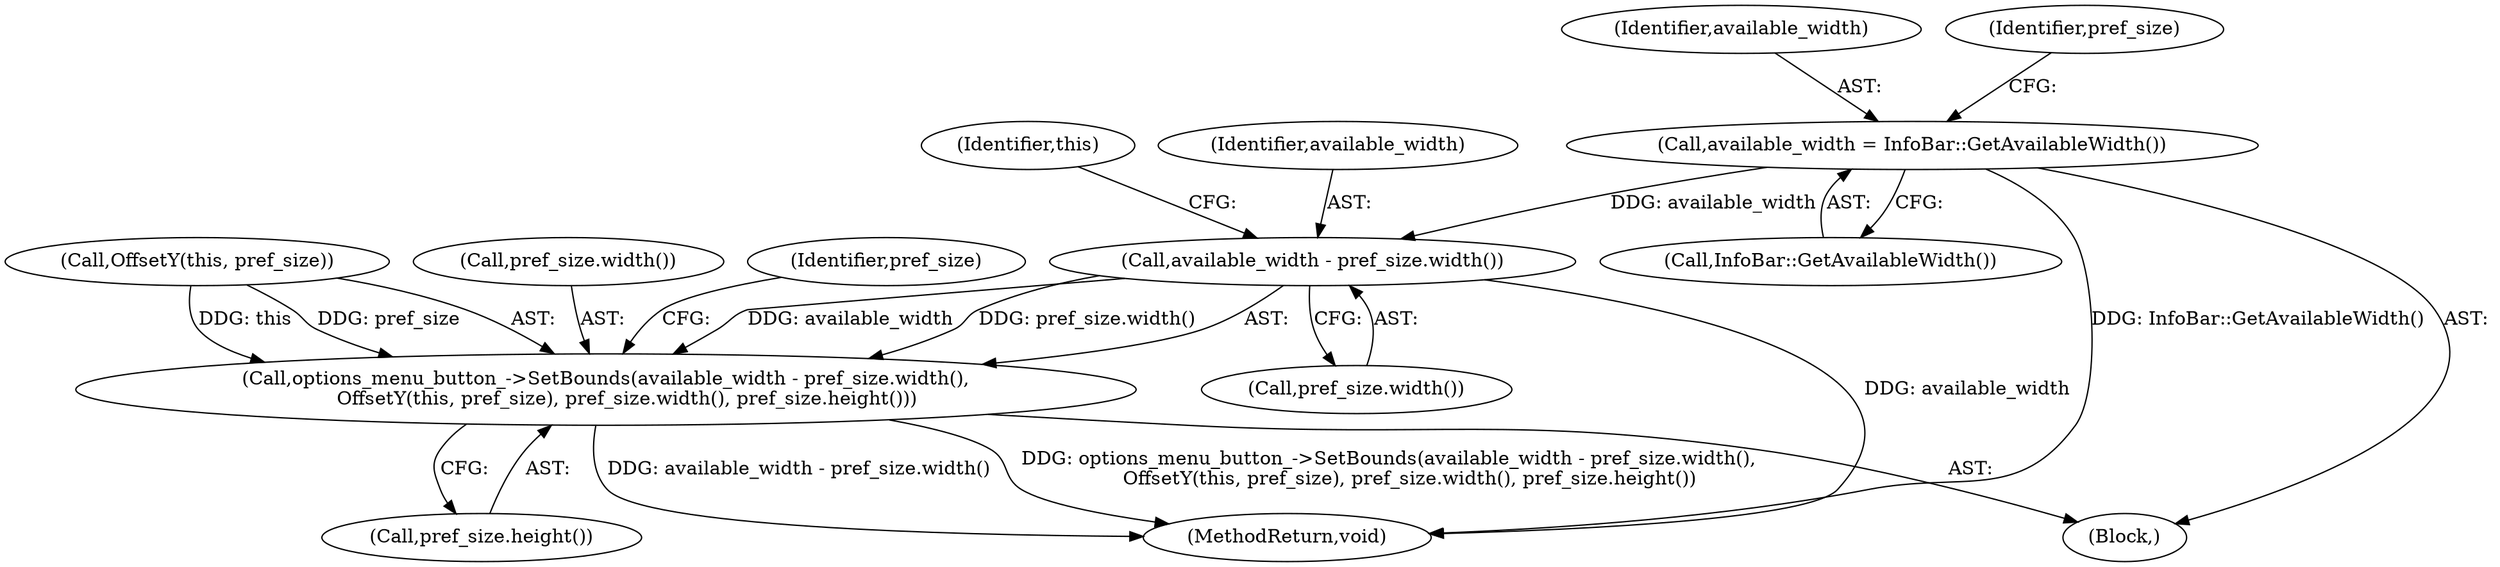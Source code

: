 digraph "1_Chrome_fc3c351a3d995f73ead5c92354396a7ec2b14e3f_3@del" {
"1000104" [label="(Call,available_width = InfoBar::GetAvailableWidth())"];
"1000112" [label="(Call,available_width - pref_size.width())"];
"1000111" [label="(Call,options_menu_button_->SetBounds(available_width - pref_size.width(),\n       OffsetY(this, pref_size), pref_size.width(), pref_size.height()))"];
"1000115" [label="(Call,OffsetY(this, pref_size))"];
"1000105" [label="(Identifier,available_width)"];
"1000111" [label="(Call,options_menu_button_->SetBounds(available_width - pref_size.width(),\n       OffsetY(this, pref_size), pref_size.width(), pref_size.height()))"];
"1000213" [label="(MethodReturn,void)"];
"1000118" [label="(Call,pref_size.width())"];
"1000106" [label="(Call,InfoBar::GetAvailableWidth())"];
"1000114" [label="(Call,pref_size.width())"];
"1000104" [label="(Call,available_width = InfoBar::GetAvailableWidth())"];
"1000119" [label="(Call,pref_size.height())"];
"1000113" [label="(Identifier,available_width)"];
"1000109" [label="(Identifier,pref_size)"];
"1000112" [label="(Call,available_width - pref_size.width())"];
"1000121" [label="(Identifier,pref_size)"];
"1000116" [label="(Identifier,this)"];
"1000101" [label="(Block,)"];
"1000104" -> "1000101"  [label="AST: "];
"1000104" -> "1000106"  [label="CFG: "];
"1000105" -> "1000104"  [label="AST: "];
"1000106" -> "1000104"  [label="AST: "];
"1000109" -> "1000104"  [label="CFG: "];
"1000104" -> "1000213"  [label="DDG: InfoBar::GetAvailableWidth()"];
"1000104" -> "1000112"  [label="DDG: available_width"];
"1000112" -> "1000111"  [label="AST: "];
"1000112" -> "1000114"  [label="CFG: "];
"1000113" -> "1000112"  [label="AST: "];
"1000114" -> "1000112"  [label="AST: "];
"1000116" -> "1000112"  [label="CFG: "];
"1000112" -> "1000213"  [label="DDG: available_width"];
"1000112" -> "1000111"  [label="DDG: available_width"];
"1000112" -> "1000111"  [label="DDG: pref_size.width()"];
"1000111" -> "1000101"  [label="AST: "];
"1000111" -> "1000119"  [label="CFG: "];
"1000115" -> "1000111"  [label="AST: "];
"1000118" -> "1000111"  [label="AST: "];
"1000119" -> "1000111"  [label="AST: "];
"1000121" -> "1000111"  [label="CFG: "];
"1000111" -> "1000213"  [label="DDG: available_width - pref_size.width()"];
"1000111" -> "1000213"  [label="DDG: options_menu_button_->SetBounds(available_width - pref_size.width(),\n       OffsetY(this, pref_size), pref_size.width(), pref_size.height())"];
"1000115" -> "1000111"  [label="DDG: this"];
"1000115" -> "1000111"  [label="DDG: pref_size"];
}
